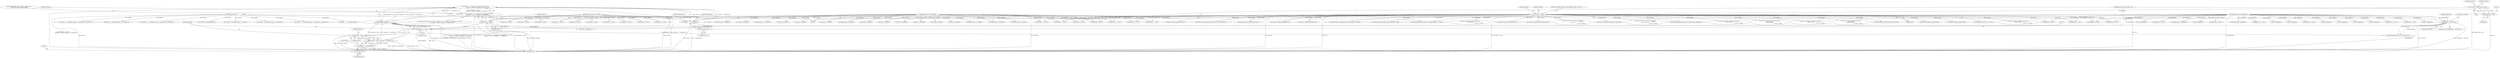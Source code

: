 digraph "0_Android_9e29523b9537983b4c4b205ff868d0b3bca0383b@API" {
"1001122" [label="(Call,cmdSize != 2 * sizeof(uint32_t) || pReplyData == NULL ||\n                    replySize == NULL || *replySize < 2*sizeof(int32_t))"];
"1001123" [label="(Call,cmdSize != 2 * sizeof(uint32_t))"];
"1000110" [label="(MethodParameterIn,uint32_t            cmdSize)"];
"1001125" [label="(Call,2 * sizeof(uint32_t))"];
"1001129" [label="(Call,pReplyData == NULL ||\n                    replySize == NULL || *replySize < 2*sizeof(int32_t))"];
"1001130" [label="(Call,pReplyData == NULL)"];
"1001112" [label="(Call,pReplyData == LVM_NULL)"];
"1000113" [label="(MethodParameterIn,void *pReplyData)"];
"1001119" [label="(Call,pCmdData == NULL)"];
"1000111" [label="(MethodParameterIn,void *pCmdData)"];
"1000151" [label="(Call,pContext == NULL)"];
"1000116" [label="(Call,* pContext = (EffectContext *) self)"];
"1000118" [label="(Call,(EffectContext *) self)"];
"1000108" [label="(MethodParameterIn,effect_handle_t  self)"];
"1001133" [label="(Call,replySize == NULL || *replySize < 2*sizeof(int32_t))"];
"1001134" [label="(Call,replySize == NULL)"];
"1000112" [label="(MethodParameterIn,uint32_t *replySize)"];
"1001137" [label="(Call,*replySize < 2*sizeof(int32_t))"];
"1001140" [label="(Call,2*sizeof(int32_t))"];
"1001118" [label="(Call,pCmdData == NULL || cmdSize != 2 * sizeof(uint32_t) || pReplyData == NULL ||\n                    replySize == NULL || *replySize < 2*sizeof(int32_t))"];
"1000561" [label="(Call,pReplyData == NULL)"];
"1000960" [label="(Call,(int32_t *)pCmdData)"];
"1000108" [label="(MethodParameterIn,effect_handle_t  self)"];
"1000365" [label="(Call,replySize == NULL)"];
"1000797" [label="(Call,replySize == NULL)"];
"1000189" [label="(Call,(int *) pReplyData)"];
"1001079" [label="(Call,android::LvmEffect_enable(pContext))"];
"1000274" [label="(Call,android::Effect_setConfig(pContext, (effect_config_t *) pCmdData))"];
"1000117" [label="(Identifier,pContext)"];
"1000308" [label="(Call,android::Effect_setConfig(pContext, &pContext->config))"];
"1000822" [label="(Call,android::Volume_setParameter(pContext,\n (void *)p->data,\n                                                                 p->data + p->psize))"];
"1000235" [label="(Call,android::VolumeSetVolumeLevel(pContext, 0))"];
"1001124" [label="(Identifier,cmdSize)"];
"1000114" [label="(Block,)"];
"1001142" [label="(Call,sizeof(int32_t))"];
"1000120" [label="(Identifier,self)"];
"1001125" [label="(Call,2 * sizeof(uint32_t))"];
"1000917" [label="(Call,(uint32_t *)pCmdData)"];
"1000451" [label="(Call,android::Virtualizer_getParameter(pContext,\n (void *)p->data,\n (size_t *)&p->vsize,\n                                                              p->data + voffset))"];
"1001111" [label="(ControlStructure,if(pReplyData == LVM_NULL))"];
"1000582" [label="(Call,(effect_param_t *) pCmdData)"];
"1000694" [label="(Call,android::Virtualizer_setParameter(pContext,\n (void *)p->data,\n                                                                       p->data + p->psize))"];
"1001129" [label="(Call,pReplyData == NULL ||\n                    replySize == NULL || *replySize < 2*sizeof(int32_t))"];
"1000943" [label="(Call,(int32_t *)pCmdData)"];
"1000977" [label="(Call,(int32_t *)pCmdData)"];
"1000819" [label="(Call,(int *)pReplyData)"];
"1000691" [label="(Call,(int *)pReplyData)"];
"1001113" [label="(Identifier,pReplyData)"];
"1001120" [label="(Identifier,pCmdData)"];
"1000383" [label="(Call,memcpy(pReplyData, pCmdData, sizeof(effect_param_t) + p->psize))"];
"1000505" [label="(Call,android::Volume_getParameter(pContext,\n (void *)p->data,\n (size_t *)&p->vsize,\n                                                         p->data + voffset))"];
"1000895" [label="(Call,android::Effect_setEnabled(pContext, LVM_FALSE))"];
"1000352" [label="(Call,cmdSize < (sizeof(effect_param_t) + p->psize))"];
"1000161" [label="(Identifier,cmdCode)"];
"1001027" [label="(Call,(int32_t *)pCmdData)"];
"1001204" [label="(Call,memcpy(pReplyData, vol_ret, sizeof(int32_t)*2))"];
"1001131" [label="(Identifier,pReplyData)"];
"1000271" [label="(Call,(int *) pReplyData)"];
"1000793" [label="(Call,pReplyData == NULL)"];
"1000153" [label="(Identifier,NULL)"];
"1000846" [label="(Call,replySize == NULL)"];
"1001047" [label="(Call,android::LvmEffect_disable(pContext))"];
"1000361" [label="(Call,pReplyData == NULL)"];
"1000785" [label="(Call,cmdSize    < (sizeof(effect_param_t) + sizeof(int32_t)))"];
"1000116" [label="(Call,* pContext = (EffectContext *) self)"];
"1001130" [label="(Call,pReplyData == NULL)"];
"1001141" [label="(Literal,2)"];
"1001118" [label="(Call,pCmdData == NULL || cmdSize != 2 * sizeof(uint32_t) || pReplyData == NULL ||\n                    replySize == NULL || *replySize < 2*sizeof(int32_t))"];
"1001138" [label="(Call,*replySize)"];
"1000125" [label="(Identifier,pContext)"];
"1000232" [label="(Call,(int *) pReplyData)"];
"1000630" [label="(Call,cmdSize    > (sizeof(effect_param_t) + sizeof(int32_t) +sizeof(int32_t)))"];
"1000995" [label="(Call,android::LvmEffect_enable(pContext))"];
"1000565" [label="(Call,replySize == NULL)"];
"1001137" [label="(Call,*replySize < 2*sizeof(int32_t))"];
"1000603" [label="(Call,android::BassBoost_setParameter(pContext,\n (void *)p->data,\n                                                                    p->data + p->psize))"];
"1000118" [label="(Call,(EffectContext *) self)"];
"1001271" [label="(MethodReturn,int)"];
"1000255" [label="(Call,replySize == NULL)"];
"1001146" [label="(Literal,\"\tLVM_ERROR : Effect_command cmdCode Case: \"\n \"EFFECT_CMD_SET_VOLUME: ERROR\")"];
"1000150" [label="(ControlStructure,if (pContext == NULL))"];
"1000112" [label="(MethodParameterIn,uint32_t *replySize)"];
"1000200" [label="(Call,android::BassSetStrength(pContext, 0))"];
"1000904" [label="(Call,pCmdData   == NULL)"];
"1000550" [label="(Call,cmdSize    != (sizeof(effect_param_t) + sizeof(int32_t) +sizeof(int16_t)))"];
"1000546" [label="(Call,pCmdData   == NULL)"];
"1000246" [label="(Call,cmdSize     != sizeof(effect_config_t))"];
"1001119" [label="(Call,pCmdData == NULL)"];
"1001132" [label="(Identifier,NULL)"];
"1001121" [label="(Identifier,NULL)"];
"1001153" [label="(Call,(uint32_t *)pCmdData)"];
"1001044" [label="(Call,(int32_t *)pCmdData)"];
"1000733" [label="(Call,replySize == NULL)"];
"1000992" [label="(Call,(int32_t *)pCmdData)"];
"1001127" [label="(Call,sizeof(uint32_t))"];
"1000750" [label="(Call,(effect_param_t *) pCmdData)"];
"1001116" [label="(ControlStructure,break;)"];
"1000151" [label="(Call,pContext == NULL)"];
"1001211" [label="(Call,android::VolumeSetVolumeLevel(pContext, (int16_t)(maxdB*100)))"];
"1000814" [label="(Call,(effect_param_t *) pCmdData)"];
"1000110" [label="(MethodParameterIn,uint32_t            cmdSize)"];
"1000166" [label="(Call,pReplyData == NULL)"];
"1001139" [label="(Identifier,replySize)"];
"1000113" [label="(MethodParameterIn,void *pReplyData)"];
"1001136" [label="(Identifier,NULL)"];
"1000842" [label="(Call,pReplyData == NULL)"];
"1000276" [label="(Call,(effect_config_t *) pCmdData)"];
"1000320" [label="(Call,(effect_param_t *)pCmdData)"];
"1000156" [label="(Literal,\"\tLVM_ERROR : Effect_command ERROR pContext == NULL\")"];
"1001134" [label="(Call,replySize == NULL)"];
"1000876" [label="(Call,replySize == NULL)"];
"1000626" [label="(Call,pCmdData   == NULL)"];
"1000721" [label="(Call,cmdSize < (sizeof(effect_param_t) + sizeof(int32_t)))"];
"1000656" [label="(Call,replySize == NULL)"];
"1000872" [label="(Call,pReplyData == NULL)"];
"1000210" [label="(Call,android::VirtualizerSetStrength(pContext, 0))"];
"1001160" [label="(Call,(uint32_t *)pCmdData)"];
"1000673" [label="(Call,(effect_param_t *) pCmdData)"];
"1001061" [label="(Call,(int32_t *)pCmdData)"];
"1000862" [label="(Call,(int *)pReplyData)"];
"1000717" [label="(Call,pCmdData == NULL)"];
"1001076" [label="(Call,(int32_t *)pCmdData)"];
"1001133" [label="(Call,replySize == NULL || *replySize < 2*sizeof(int32_t))"];
"1000963" [label="(Call,android::LvmEffect_disable(pContext))"];
"1000729" [label="(Call,pReplyData == NULL)"];
"1000343" [label="(Call,pCmdData == NULL)"];
"1000781" [label="(Call,pCmdData   == NULL)"];
"1000641" [label="(Call,cmdSize    < (sizeof(effect_param_t) + sizeof(int32_t) +sizeof(int16_t)))"];
"1001140" [label="(Call,2*sizeof(int32_t))"];
"1000111" [label="(MethodParameterIn,void *pCmdData)"];
"1000283" [label="(Call,pReplyData == NULL)"];
"1001112" [label="(Call,pReplyData == LVM_NULL)"];
"1000394" [label="(Call,(effect_param_t *)pReplyData)"];
"1001114" [label="(Identifier,LVM_NULL)"];
"1000600" [label="(Call,(int *)pReplyData)"];
"1000652" [label="(Call,pReplyData == NULL)"];
"1000220" [label="(Call,android::EqualizerSetPreset(pContext, 0))"];
"1000170" [label="(Call,replySize == NULL)"];
"1001135" [label="(Identifier,replySize)"];
"1000303" [label="(Call,(effect_config_t *)pReplyData)"];
"1000242" [label="(Call,pCmdData    == NULL)"];
"1000347" [label="(Call,cmdSize < sizeof(effect_param_t))"];
"1000251" [label="(Call,pReplyData  == NULL)"];
"1001117" [label="(ControlStructure,if (pCmdData == NULL || cmdSize != 2 * sizeof(uint32_t) || pReplyData == NULL ||\n                    replySize == NULL || *replySize < 2*sizeof(int32_t)))"];
"1000480" [label="(Call,android::Equalizer_getParameter(pContext,\n                                                            p->data,\n &p->vsize,\n                                                            p->data + voffset))"];
"1001122" [label="(Call,cmdSize != 2 * sizeof(uint32_t) || pReplyData == NULL ||\n                    replySize == NULL || *replySize < 2*sizeof(int32_t))"];
"1000865" [label="(Call,android::Effect_setEnabled(pContext, LVM_TRUE))"];
"1000424" [label="(Call,android::BassBoost_getParameter(pContext,\n                                                            p->data,\n (size_t *)&p->vsize,\n                                                            p->data + voffset))"];
"1000152" [label="(Identifier,pContext)"];
"1000301" [label="(Call,android::Effect_getConfig(pContext, (effect_config_t *)pReplyData))"];
"1000287" [label="(Call,replySize == NULL)"];
"1001151" [label="(Identifier,leftVolume)"];
"1001123" [label="(Call,cmdSize != 2 * sizeof(uint32_t))"];
"1001126" [label="(Literal,2)"];
"1000758" [label="(Call,android::Equalizer_setParameter(pContext,\n (void *)p->data,\n                                                                     p->data + p->psize))"];
"1000755" [label="(Call,(int *)pReplyData)"];
"1000892" [label="(Call,(int *)pReplyData)"];
"1001122" -> "1001118"  [label="AST: "];
"1001122" -> "1001123"  [label="CFG: "];
"1001122" -> "1001129"  [label="CFG: "];
"1001123" -> "1001122"  [label="AST: "];
"1001129" -> "1001122"  [label="AST: "];
"1001118" -> "1001122"  [label="CFG: "];
"1001122" -> "1001271"  [label="DDG: pReplyData == NULL ||\n                    replySize == NULL || *replySize < 2*sizeof(int32_t)"];
"1001122" -> "1001271"  [label="DDG: cmdSize != 2 * sizeof(uint32_t)"];
"1001122" -> "1001118"  [label="DDG: cmdSize != 2 * sizeof(uint32_t)"];
"1001122" -> "1001118"  [label="DDG: pReplyData == NULL ||\n                    replySize == NULL || *replySize < 2*sizeof(int32_t)"];
"1001123" -> "1001122"  [label="DDG: cmdSize"];
"1001123" -> "1001122"  [label="DDG: 2 * sizeof(uint32_t)"];
"1001129" -> "1001122"  [label="DDG: pReplyData == NULL"];
"1001129" -> "1001122"  [label="DDG: replySize == NULL || *replySize < 2*sizeof(int32_t)"];
"1001123" -> "1001125"  [label="CFG: "];
"1001124" -> "1001123"  [label="AST: "];
"1001125" -> "1001123"  [label="AST: "];
"1001131" -> "1001123"  [label="CFG: "];
"1001123" -> "1001271"  [label="DDG: cmdSize"];
"1001123" -> "1001271"  [label="DDG: 2 * sizeof(uint32_t)"];
"1000110" -> "1001123"  [label="DDG: cmdSize"];
"1001125" -> "1001123"  [label="DDG: 2"];
"1000110" -> "1000107"  [label="AST: "];
"1000110" -> "1001271"  [label="DDG: cmdSize"];
"1000110" -> "1000246"  [label="DDG: cmdSize"];
"1000110" -> "1000347"  [label="DDG: cmdSize"];
"1000110" -> "1000352"  [label="DDG: cmdSize"];
"1000110" -> "1000550"  [label="DDG: cmdSize"];
"1000110" -> "1000630"  [label="DDG: cmdSize"];
"1000110" -> "1000641"  [label="DDG: cmdSize"];
"1000110" -> "1000721"  [label="DDG: cmdSize"];
"1000110" -> "1000785"  [label="DDG: cmdSize"];
"1001125" -> "1001127"  [label="CFG: "];
"1001126" -> "1001125"  [label="AST: "];
"1001127" -> "1001125"  [label="AST: "];
"1001129" -> "1001130"  [label="CFG: "];
"1001129" -> "1001133"  [label="CFG: "];
"1001130" -> "1001129"  [label="AST: "];
"1001133" -> "1001129"  [label="AST: "];
"1001129" -> "1001271"  [label="DDG: pReplyData == NULL"];
"1001129" -> "1001271"  [label="DDG: replySize == NULL || *replySize < 2*sizeof(int32_t)"];
"1001130" -> "1001129"  [label="DDG: pReplyData"];
"1001130" -> "1001129"  [label="DDG: NULL"];
"1001133" -> "1001129"  [label="DDG: replySize == NULL"];
"1001133" -> "1001129"  [label="DDG: *replySize < 2*sizeof(int32_t)"];
"1001130" -> "1001132"  [label="CFG: "];
"1001131" -> "1001130"  [label="AST: "];
"1001132" -> "1001130"  [label="AST: "];
"1001135" -> "1001130"  [label="CFG: "];
"1001130" -> "1001271"  [label="DDG: NULL"];
"1001130" -> "1001271"  [label="DDG: pReplyData"];
"1001112" -> "1001130"  [label="DDG: pReplyData"];
"1000113" -> "1001130"  [label="DDG: pReplyData"];
"1001119" -> "1001130"  [label="DDG: NULL"];
"1001130" -> "1001134"  [label="DDG: NULL"];
"1001130" -> "1001204"  [label="DDG: pReplyData"];
"1001112" -> "1001111"  [label="AST: "];
"1001112" -> "1001114"  [label="CFG: "];
"1001113" -> "1001112"  [label="AST: "];
"1001114" -> "1001112"  [label="AST: "];
"1001116" -> "1001112"  [label="CFG: "];
"1001120" -> "1001112"  [label="CFG: "];
"1001112" -> "1001271"  [label="DDG: pReplyData"];
"1001112" -> "1001271"  [label="DDG: LVM_NULL"];
"1001112" -> "1001271"  [label="DDG: pReplyData == LVM_NULL"];
"1000113" -> "1001112"  [label="DDG: pReplyData"];
"1001112" -> "1001204"  [label="DDG: pReplyData"];
"1000113" -> "1000107"  [label="AST: "];
"1000113" -> "1001271"  [label="DDG: pReplyData"];
"1000113" -> "1000166"  [label="DDG: pReplyData"];
"1000113" -> "1000189"  [label="DDG: pReplyData"];
"1000113" -> "1000232"  [label="DDG: pReplyData"];
"1000113" -> "1000251"  [label="DDG: pReplyData"];
"1000113" -> "1000271"  [label="DDG: pReplyData"];
"1000113" -> "1000283"  [label="DDG: pReplyData"];
"1000113" -> "1000303"  [label="DDG: pReplyData"];
"1000113" -> "1000361"  [label="DDG: pReplyData"];
"1000113" -> "1000383"  [label="DDG: pReplyData"];
"1000113" -> "1000394"  [label="DDG: pReplyData"];
"1000113" -> "1000561"  [label="DDG: pReplyData"];
"1000113" -> "1000600"  [label="DDG: pReplyData"];
"1000113" -> "1000652"  [label="DDG: pReplyData"];
"1000113" -> "1000691"  [label="DDG: pReplyData"];
"1000113" -> "1000729"  [label="DDG: pReplyData"];
"1000113" -> "1000755"  [label="DDG: pReplyData"];
"1000113" -> "1000793"  [label="DDG: pReplyData"];
"1000113" -> "1000819"  [label="DDG: pReplyData"];
"1000113" -> "1000842"  [label="DDG: pReplyData"];
"1000113" -> "1000862"  [label="DDG: pReplyData"];
"1000113" -> "1000872"  [label="DDG: pReplyData"];
"1000113" -> "1000892"  [label="DDG: pReplyData"];
"1000113" -> "1001204"  [label="DDG: pReplyData"];
"1001119" -> "1001118"  [label="AST: "];
"1001119" -> "1001121"  [label="CFG: "];
"1001120" -> "1001119"  [label="AST: "];
"1001121" -> "1001119"  [label="AST: "];
"1001124" -> "1001119"  [label="CFG: "];
"1001118" -> "1001119"  [label="CFG: "];
"1001119" -> "1001271"  [label="DDG: NULL"];
"1001119" -> "1001271"  [label="DDG: pCmdData"];
"1001119" -> "1001118"  [label="DDG: pCmdData"];
"1001119" -> "1001118"  [label="DDG: NULL"];
"1000111" -> "1001119"  [label="DDG: pCmdData"];
"1000151" -> "1001119"  [label="DDG: NULL"];
"1001119" -> "1001153"  [label="DDG: pCmdData"];
"1000111" -> "1000107"  [label="AST: "];
"1000111" -> "1001271"  [label="DDG: pCmdData"];
"1000111" -> "1000242"  [label="DDG: pCmdData"];
"1000111" -> "1000276"  [label="DDG: pCmdData"];
"1000111" -> "1000320"  [label="DDG: pCmdData"];
"1000111" -> "1000343"  [label="DDG: pCmdData"];
"1000111" -> "1000383"  [label="DDG: pCmdData"];
"1000111" -> "1000546"  [label="DDG: pCmdData"];
"1000111" -> "1000582"  [label="DDG: pCmdData"];
"1000111" -> "1000626"  [label="DDG: pCmdData"];
"1000111" -> "1000673"  [label="DDG: pCmdData"];
"1000111" -> "1000717"  [label="DDG: pCmdData"];
"1000111" -> "1000750"  [label="DDG: pCmdData"];
"1000111" -> "1000781"  [label="DDG: pCmdData"];
"1000111" -> "1000814"  [label="DDG: pCmdData"];
"1000111" -> "1000904"  [label="DDG: pCmdData"];
"1000111" -> "1000917"  [label="DDG: pCmdData"];
"1000111" -> "1000943"  [label="DDG: pCmdData"];
"1000111" -> "1000960"  [label="DDG: pCmdData"];
"1000111" -> "1000977"  [label="DDG: pCmdData"];
"1000111" -> "1000992"  [label="DDG: pCmdData"];
"1000111" -> "1001027"  [label="DDG: pCmdData"];
"1000111" -> "1001044"  [label="DDG: pCmdData"];
"1000111" -> "1001061"  [label="DDG: pCmdData"];
"1000111" -> "1001076"  [label="DDG: pCmdData"];
"1000111" -> "1001153"  [label="DDG: pCmdData"];
"1000111" -> "1001160"  [label="DDG: pCmdData"];
"1000151" -> "1000150"  [label="AST: "];
"1000151" -> "1000153"  [label="CFG: "];
"1000152" -> "1000151"  [label="AST: "];
"1000153" -> "1000151"  [label="AST: "];
"1000156" -> "1000151"  [label="CFG: "];
"1000161" -> "1000151"  [label="CFG: "];
"1000151" -> "1001271"  [label="DDG: pContext == NULL"];
"1000151" -> "1001271"  [label="DDG: pContext"];
"1000151" -> "1001271"  [label="DDG: NULL"];
"1000116" -> "1000151"  [label="DDG: pContext"];
"1000151" -> "1000166"  [label="DDG: NULL"];
"1000151" -> "1000200"  [label="DDG: pContext"];
"1000151" -> "1000210"  [label="DDG: pContext"];
"1000151" -> "1000220"  [label="DDG: pContext"];
"1000151" -> "1000235"  [label="DDG: pContext"];
"1000151" -> "1000242"  [label="DDG: NULL"];
"1000151" -> "1000274"  [label="DDG: pContext"];
"1000151" -> "1000283"  [label="DDG: NULL"];
"1000151" -> "1000301"  [label="DDG: pContext"];
"1000151" -> "1000308"  [label="DDG: pContext"];
"1000151" -> "1000343"  [label="DDG: NULL"];
"1000151" -> "1000424"  [label="DDG: pContext"];
"1000151" -> "1000451"  [label="DDG: pContext"];
"1000151" -> "1000480"  [label="DDG: pContext"];
"1000151" -> "1000505"  [label="DDG: pContext"];
"1000151" -> "1000546"  [label="DDG: NULL"];
"1000151" -> "1000603"  [label="DDG: pContext"];
"1000151" -> "1000626"  [label="DDG: NULL"];
"1000151" -> "1000694"  [label="DDG: pContext"];
"1000151" -> "1000717"  [label="DDG: NULL"];
"1000151" -> "1000758"  [label="DDG: pContext"];
"1000151" -> "1000781"  [label="DDG: NULL"];
"1000151" -> "1000822"  [label="DDG: pContext"];
"1000151" -> "1000842"  [label="DDG: NULL"];
"1000151" -> "1000865"  [label="DDG: pContext"];
"1000151" -> "1000872"  [label="DDG: NULL"];
"1000151" -> "1000895"  [label="DDG: pContext"];
"1000151" -> "1000904"  [label="DDG: NULL"];
"1000151" -> "1000963"  [label="DDG: pContext"];
"1000151" -> "1000995"  [label="DDG: pContext"];
"1000151" -> "1001047"  [label="DDG: pContext"];
"1000151" -> "1001079"  [label="DDG: pContext"];
"1000151" -> "1001211"  [label="DDG: pContext"];
"1000116" -> "1000114"  [label="AST: "];
"1000116" -> "1000118"  [label="CFG: "];
"1000117" -> "1000116"  [label="AST: "];
"1000118" -> "1000116"  [label="AST: "];
"1000125" -> "1000116"  [label="CFG: "];
"1000116" -> "1001271"  [label="DDG: (EffectContext *) self"];
"1000118" -> "1000116"  [label="DDG: self"];
"1000118" -> "1000120"  [label="CFG: "];
"1000119" -> "1000118"  [label="AST: "];
"1000120" -> "1000118"  [label="AST: "];
"1000118" -> "1001271"  [label="DDG: self"];
"1000108" -> "1000118"  [label="DDG: self"];
"1000108" -> "1000107"  [label="AST: "];
"1000108" -> "1001271"  [label="DDG: self"];
"1001133" -> "1001134"  [label="CFG: "];
"1001133" -> "1001137"  [label="CFG: "];
"1001134" -> "1001133"  [label="AST: "];
"1001137" -> "1001133"  [label="AST: "];
"1001133" -> "1001271"  [label="DDG: replySize == NULL"];
"1001133" -> "1001271"  [label="DDG: *replySize < 2*sizeof(int32_t)"];
"1001134" -> "1001133"  [label="DDG: replySize"];
"1001134" -> "1001133"  [label="DDG: NULL"];
"1001137" -> "1001133"  [label="DDG: *replySize"];
"1001137" -> "1001133"  [label="DDG: 2*sizeof(int32_t)"];
"1001134" -> "1001136"  [label="CFG: "];
"1001135" -> "1001134"  [label="AST: "];
"1001136" -> "1001134"  [label="AST: "];
"1001139" -> "1001134"  [label="CFG: "];
"1001134" -> "1001271"  [label="DDG: replySize"];
"1001134" -> "1001271"  [label="DDG: NULL"];
"1000112" -> "1001134"  [label="DDG: replySize"];
"1000112" -> "1000107"  [label="AST: "];
"1000112" -> "1001271"  [label="DDG: replySize"];
"1000112" -> "1000170"  [label="DDG: replySize"];
"1000112" -> "1000255"  [label="DDG: replySize"];
"1000112" -> "1000287"  [label="DDG: replySize"];
"1000112" -> "1000365"  [label="DDG: replySize"];
"1000112" -> "1000565"  [label="DDG: replySize"];
"1000112" -> "1000656"  [label="DDG: replySize"];
"1000112" -> "1000733"  [label="DDG: replySize"];
"1000112" -> "1000797"  [label="DDG: replySize"];
"1000112" -> "1000846"  [label="DDG: replySize"];
"1000112" -> "1000876"  [label="DDG: replySize"];
"1001137" -> "1001140"  [label="CFG: "];
"1001138" -> "1001137"  [label="AST: "];
"1001140" -> "1001137"  [label="AST: "];
"1001137" -> "1001271"  [label="DDG: 2*sizeof(int32_t)"];
"1001137" -> "1001271"  [label="DDG: *replySize"];
"1001140" -> "1001137"  [label="DDG: 2"];
"1001140" -> "1001142"  [label="CFG: "];
"1001141" -> "1001140"  [label="AST: "];
"1001142" -> "1001140"  [label="AST: "];
"1001118" -> "1001117"  [label="AST: "];
"1001146" -> "1001118"  [label="CFG: "];
"1001151" -> "1001118"  [label="CFG: "];
"1001118" -> "1001271"  [label="DDG: cmdSize != 2 * sizeof(uint32_t) || pReplyData == NULL ||\n                    replySize == NULL || *replySize < 2*sizeof(int32_t)"];
"1001118" -> "1001271"  [label="DDG: pCmdData == NULL"];
"1001118" -> "1001271"  [label="DDG: pCmdData == NULL || cmdSize != 2 * sizeof(uint32_t) || pReplyData == NULL ||\n                    replySize == NULL || *replySize < 2*sizeof(int32_t)"];
}

